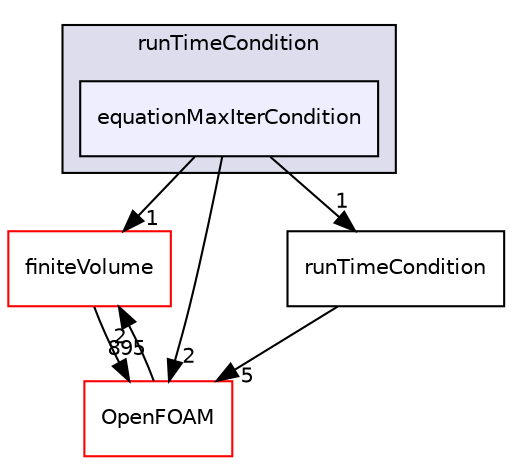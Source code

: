 digraph "src/functionObjects/utilities/runTimeControl/runTimeCondition/equationMaxIterCondition" {
  bgcolor=transparent;
  compound=true
  node [ fontsize="10", fontname="Helvetica"];
  edge [ labelfontsize="10", labelfontname="Helvetica"];
  subgraph clusterdir_580354f5e34525023f59f0d894ed39c6 {
    graph [ bgcolor="#ddddee", pencolor="black", label="runTimeCondition" fontname="Helvetica", fontsize="10", URL="dir_580354f5e34525023f59f0d894ed39c6.html"]
  dir_bca52e936eb790e95e19a847820a4f79 [shape=box, label="equationMaxIterCondition", style="filled", fillcolor="#eeeeff", pencolor="black", URL="dir_bca52e936eb790e95e19a847820a4f79.html"];
  }
  dir_9bd15774b555cf7259a6fa18f99fe99b [shape=box label="finiteVolume" color="red" URL="dir_9bd15774b555cf7259a6fa18f99fe99b.html"];
  dir_c5473ff19b20e6ec4dfe5c310b3778a8 [shape=box label="OpenFOAM" color="red" URL="dir_c5473ff19b20e6ec4dfe5c310b3778a8.html"];
  dir_517c7e5b35d6f3cee03179c34a783033 [shape=box label="runTimeCondition" URL="dir_517c7e5b35d6f3cee03179c34a783033.html"];
  dir_9bd15774b555cf7259a6fa18f99fe99b->dir_c5473ff19b20e6ec4dfe5c310b3778a8 [headlabel="895", labeldistance=1.5 headhref="dir_000814_002151.html"];
  dir_bca52e936eb790e95e19a847820a4f79->dir_9bd15774b555cf7259a6fa18f99fe99b [headlabel="1", labeldistance=1.5 headhref="dir_001376_000814.html"];
  dir_bca52e936eb790e95e19a847820a4f79->dir_c5473ff19b20e6ec4dfe5c310b3778a8 [headlabel="2", labeldistance=1.5 headhref="dir_001376_002151.html"];
  dir_bca52e936eb790e95e19a847820a4f79->dir_517c7e5b35d6f3cee03179c34a783033 [headlabel="1", labeldistance=1.5 headhref="dir_001376_001380.html"];
  dir_c5473ff19b20e6ec4dfe5c310b3778a8->dir_9bd15774b555cf7259a6fa18f99fe99b [headlabel="2", labeldistance=1.5 headhref="dir_002151_000814.html"];
  dir_517c7e5b35d6f3cee03179c34a783033->dir_c5473ff19b20e6ec4dfe5c310b3778a8 [headlabel="5", labeldistance=1.5 headhref="dir_001380_002151.html"];
}
